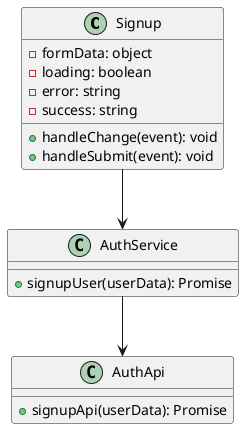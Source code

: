 @startuml Signup
class Signup {
  - formData: object
  - loading: boolean
  - error: string
  - success: string
  + handleChange(event): void
  + handleSubmit(event): void
}

class AuthService {
  + signupUser(userData): Promise
}

class AuthApi {
  + signupApi(userData): Promise
}

Signup --> AuthService
AuthService --> AuthApi

@enduml

